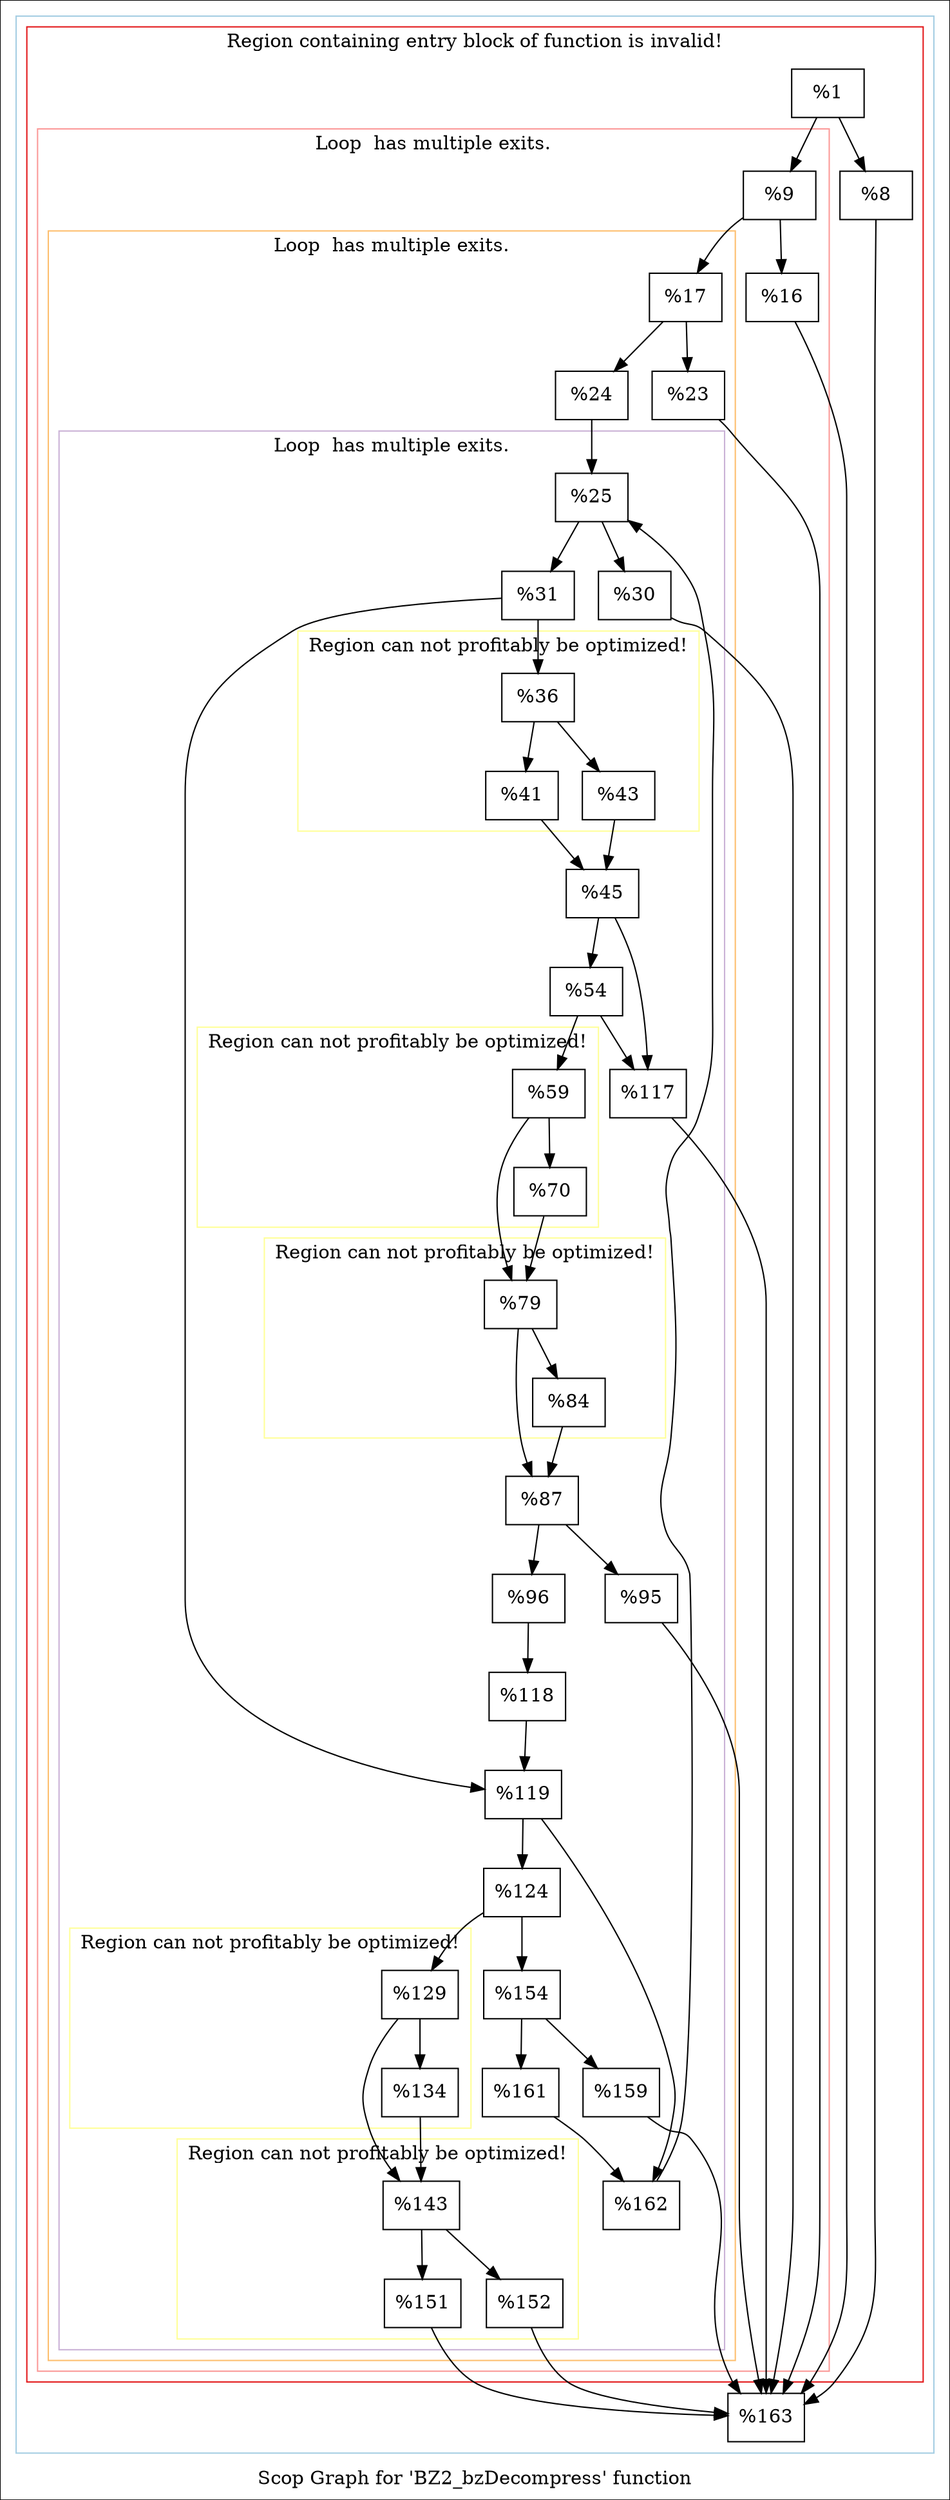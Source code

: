 digraph "Scop Graph for 'BZ2_bzDecompress' function" {
	label="Scop Graph for 'BZ2_bzDecompress' function";

	Node0x1855f70 [shape=record,label="{%1}"];
	Node0x1855f70 -> Node0x18dcd60;
	Node0x1855f70 -> Node0x1812390;
	Node0x18dcd60 [shape=record,label="{%8}"];
	Node0x18dcd60 -> Node0x1853a60;
	Node0x1853a60 [shape=record,label="{%163}"];
	Node0x1812390 [shape=record,label="{%9}"];
	Node0x1812390 -> Node0x1834290;
	Node0x1812390 -> Node0x18277c0;
	Node0x1834290 [shape=record,label="{%16}"];
	Node0x1834290 -> Node0x1853a60;
	Node0x18277c0 [shape=record,label="{%17}"];
	Node0x18277c0 -> Node0x18d3fc0;
	Node0x18277c0 -> Node0x185e780;
	Node0x18d3fc0 [shape=record,label="{%23}"];
	Node0x18d3fc0 -> Node0x1853a60;
	Node0x185e780 [shape=record,label="{%24}"];
	Node0x185e780 -> Node0x18e5640;
	Node0x18e5640 [shape=record,label="{%25}"];
	Node0x18e5640 -> Node0x18633c0;
	Node0x18e5640 -> Node0x17f6890;
	Node0x18633c0 [shape=record,label="{%30}"];
	Node0x18633c0 -> Node0x1853a60;
	Node0x17f6890 [shape=record,label="{%31}"];
	Node0x17f6890 -> Node0x15b9750;
	Node0x17f6890 -> Node0x1861970;
	Node0x15b9750 [shape=record,label="{%36}"];
	Node0x15b9750 -> Node0x17f9ec0;
	Node0x15b9750 -> Node0x18db8b0;
	Node0x17f9ec0 [shape=record,label="{%41}"];
	Node0x17f9ec0 -> Node0x18f3e00;
	Node0x18f3e00 [shape=record,label="{%45}"];
	Node0x18f3e00 -> Node0x181e2e0;
	Node0x18f3e00 -> Node0x17474d0;
	Node0x181e2e0 [shape=record,label="{%54}"];
	Node0x181e2e0 -> Node0x18df4f0;
	Node0x181e2e0 -> Node0x17474d0;
	Node0x18df4f0 [shape=record,label="{%59}"];
	Node0x18df4f0 -> Node0x18dd060;
	Node0x18df4f0 -> Node0x1823a40;
	Node0x18dd060 [shape=record,label="{%70}"];
	Node0x18dd060 -> Node0x1823a40;
	Node0x1823a40 [shape=record,label="{%79}"];
	Node0x1823a40 -> Node0x17fd7b0;
	Node0x1823a40 -> Node0x185f070;
	Node0x17fd7b0 [shape=record,label="{%84}"];
	Node0x17fd7b0 -> Node0x185f070;
	Node0x185f070 [shape=record,label="{%87}"];
	Node0x185f070 -> Node0x15ba6c0;
	Node0x185f070 -> Node0x1874290;
	Node0x15ba6c0 [shape=record,label="{%95}"];
	Node0x15ba6c0 -> Node0x1853a60;
	Node0x1874290 [shape=record,label="{%96}"];
	Node0x1874290 -> Node0x1816e50;
	Node0x1816e50 [shape=record,label="{%118}"];
	Node0x1816e50 -> Node0x1861970;
	Node0x1861970 [shape=record,label="{%119}"];
	Node0x1861970 -> Node0x16605f0;
	Node0x1861970 -> Node0x184ac20;
	Node0x16605f0 [shape=record,label="{%124}"];
	Node0x16605f0 -> Node0x1838340;
	Node0x16605f0 -> Node0x182eb00;
	Node0x1838340 [shape=record,label="{%129}"];
	Node0x1838340 -> Node0x18d7750;
	Node0x1838340 -> Node0x17a3790;
	Node0x18d7750 [shape=record,label="{%134}"];
	Node0x18d7750 -> Node0x17a3790;
	Node0x17a3790 [shape=record,label="{%143}"];
	Node0x17a3790 -> Node0x184bf70;
	Node0x17a3790 -> Node0x18d0b40;
	Node0x184bf70 [shape=record,label="{%151}"];
	Node0x184bf70 -> Node0x1853a60;
	Node0x18d0b40 [shape=record,label="{%152}"];
	Node0x18d0b40 -> Node0x1853a60;
	Node0x182eb00 [shape=record,label="{%154}"];
	Node0x182eb00 -> Node0x15c64b0;
	Node0x182eb00 -> Node0x181aa40;
	Node0x15c64b0 [shape=record,label="{%159}"];
	Node0x15c64b0 -> Node0x1853a60;
	Node0x181aa40 [shape=record,label="{%161}"];
	Node0x181aa40 -> Node0x184ac20;
	Node0x184ac20 [shape=record,label="{%162}"];
	Node0x184ac20 -> Node0x18e5640[constraint=false];
	Node0x17474d0 [shape=record,label="{%117}"];
	Node0x17474d0 -> Node0x1853a60;
	Node0x18db8b0 [shape=record,label="{%43}"];
	Node0x18db8b0 -> Node0x18f3e00;
	colorscheme = "paired12"
        subgraph cluster_0x18ff570 {
          label = "";
          style = solid;
          color = 1
          subgraph cluster_0x159f1f0 {
            label = "Region containing entry block of function is invalid!";
            style = solid;
            color = 6
            subgraph cluster_0x159f170 {
              label = "Loop  has multiple exits.";
              style = solid;
              color = 5
              subgraph cluster_0x159f0f0 {
                label = "Loop  has multiple exits.";
                style = solid;
                color = 7
                subgraph cluster_0x1846e90 {
                  label = "Loop  has multiple exits.";
                  style = solid;
                  color = 9
                  subgraph cluster_0x1900d40 {
                    label = "Region can not profitably be optimized!";
                    style = solid;
                    color = 11
                    Node0x15b9750;
                    Node0x17f9ec0;
                    Node0x18db8b0;
                  }
                  subgraph cluster_0x1942630 {
                    label = "Region can not profitably be optimized!";
                    style = solid;
                    color = 11
                    Node0x18df4f0;
                    Node0x18dd060;
                  }
                  subgraph cluster_0x1968270 {
                    label = "Region can not profitably be optimized!";
                    style = solid;
                    color = 11
                    Node0x1823a40;
                    Node0x17fd7b0;
                  }
                  subgraph cluster_0x18d2190 {
                    label = "Region can not profitably be optimized!";
                    style = solid;
                    color = 11
                    Node0x1838340;
                    Node0x18d7750;
                  }
                  subgraph cluster_0x192ac90 {
                    label = "Region can not profitably be optimized!";
                    style = solid;
                    color = 11
                    Node0x17a3790;
                    Node0x184bf70;
                    Node0x18d0b40;
                  }
                  Node0x18e5640;
                  Node0x18633c0;
                  Node0x17f6890;
                  Node0x18f3e00;
                  Node0x181e2e0;
                  Node0x185f070;
                  Node0x15ba6c0;
                  Node0x1874290;
                  Node0x1816e50;
                  Node0x1861970;
                  Node0x16605f0;
                  Node0x182eb00;
                  Node0x15c64b0;
                  Node0x181aa40;
                  Node0x184ac20;
                  Node0x17474d0;
                }
                Node0x18277c0;
                Node0x18d3fc0;
                Node0x185e780;
              }
              Node0x1812390;
              Node0x1834290;
            }
            Node0x1855f70;
            Node0x18dcd60;
          }
          Node0x1853a60;
        }
}
